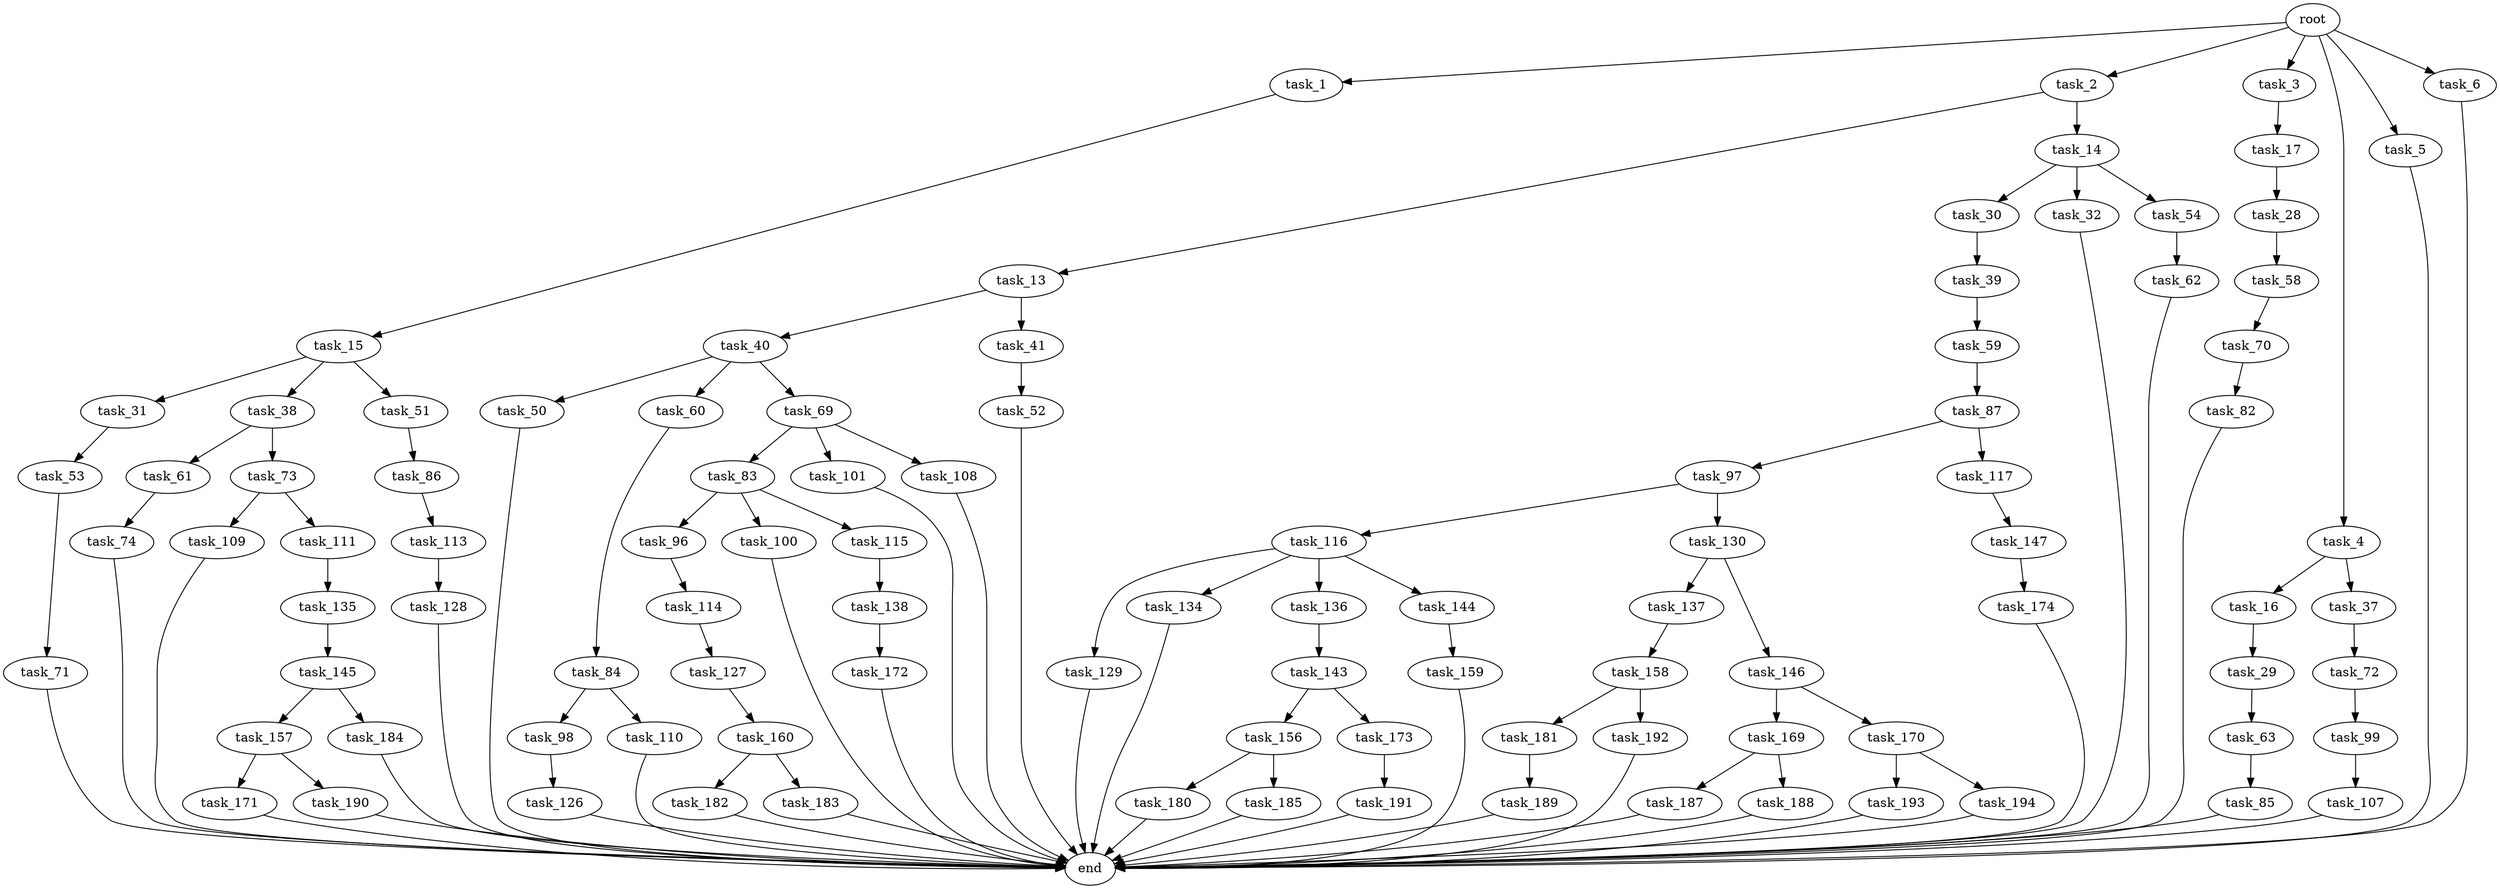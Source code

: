 digraph G {
  root [size="0.000000"];
  task_1 [size="121924228838.000000"];
  task_2 [size="244717215417.000000"];
  task_3 [size="134217728000.000000"];
  task_4 [size="4151735555.000000"];
  task_5 [size="231928233984.000000"];
  task_6 [size="549755813888.000000"];
  task_13 [size="860353992.000000"];
  task_14 [size="11482756950.000000"];
  task_15 [size="109327612427.000000"];
  task_16 [size="782757789696.000000"];
  task_17 [size="58479526184.000000"];
  task_28 [size="30052204948.000000"];
  task_29 [size="156840348930.000000"];
  task_30 [size="782757789696.000000"];
  task_31 [size="1850968415.000000"];
  task_32 [size="189734025003.000000"];
  task_37 [size="32863351292.000000"];
  task_38 [size="11275731247.000000"];
  task_39 [size="24245356665.000000"];
  task_40 [size="1427198198.000000"];
  task_41 [size="8589934592.000000"];
  task_50 [size="208301490252.000000"];
  task_51 [size="15838851876.000000"];
  task_52 [size="231928233984.000000"];
  task_53 [size="470487209.000000"];
  task_54 [size="28953446937.000000"];
  task_58 [size="3885832853.000000"];
  task_59 [size="368293445632.000000"];
  task_60 [size="29825750683.000000"];
  task_61 [size="1073741824000.000000"];
  task_62 [size="8548030122.000000"];
  task_63 [size="335229972884.000000"];
  task_69 [size="1768205520.000000"];
  task_70 [size="82515661125.000000"];
  task_71 [size="782757789696.000000"];
  task_72 [size="287291254144.000000"];
  task_73 [size="134217728000.000000"];
  task_74 [size="846071255944.000000"];
  task_82 [size="782757789696.000000"];
  task_83 [size="1751640808.000000"];
  task_84 [size="28102668539.000000"];
  task_85 [size="5054408578.000000"];
  task_86 [size="1073741824000.000000"];
  task_87 [size="30887441110.000000"];
  task_96 [size="12854970454.000000"];
  task_97 [size="15536764754.000000"];
  task_98 [size="20150886439.000000"];
  task_99 [size="7194248880.000000"];
  task_100 [size="19380470153.000000"];
  task_101 [size="68719476736.000000"];
  task_107 [size="46709335674.000000"];
  task_108 [size="860634695298.000000"];
  task_109 [size="4785481620.000000"];
  task_110 [size="12263748740.000000"];
  task_111 [size="530944975607.000000"];
  task_113 [size="782757789696.000000"];
  task_114 [size="540253639421.000000"];
  task_115 [size="1029457403374.000000"];
  task_116 [size="91590395263.000000"];
  task_117 [size="279924461348.000000"];
  task_126 [size="8073716798.000000"];
  task_127 [size="8949044652.000000"];
  task_128 [size="9064970356.000000"];
  task_129 [size="1073741824000.000000"];
  task_130 [size="31296164825.000000"];
  task_134 [size="231928233984.000000"];
  task_135 [size="7356638890.000000"];
  task_136 [size="3169317131.000000"];
  task_137 [size="115282317697.000000"];
  task_138 [size="549755813888.000000"];
  task_143 [size="345789344538.000000"];
  task_144 [size="16071124620.000000"];
  task_145 [size="26156206747.000000"];
  task_146 [size="86060071356.000000"];
  task_147 [size="368293445632.000000"];
  task_156 [size="334783376849.000000"];
  task_157 [size="134217728000.000000"];
  task_158 [size="4702496562.000000"];
  task_159 [size="28959134872.000000"];
  task_160 [size="43194761470.000000"];
  task_169 [size="368293445632.000000"];
  task_170 [size="34394814978.000000"];
  task_171 [size="403135438643.000000"];
  task_172 [size="174579653332.000000"];
  task_173 [size="24267338272.000000"];
  task_174 [size="28991029248.000000"];
  task_180 [size="284177960373.000000"];
  task_181 [size="45336855072.000000"];
  task_182 [size="29365937646.000000"];
  task_183 [size="230011339462.000000"];
  task_184 [size="28715633391.000000"];
  task_185 [size="4290771521.000000"];
  task_187 [size="28991029248.000000"];
  task_188 [size="160075946268.000000"];
  task_189 [size="1097835283436.000000"];
  task_190 [size="5452143736.000000"];
  task_191 [size="782757789696.000000"];
  task_192 [size="8589934592.000000"];
  task_193 [size="99049257207.000000"];
  task_194 [size="9667149808.000000"];
  end [size="0.000000"];

  root -> task_1 [size="1.000000"];
  root -> task_2 [size="1.000000"];
  root -> task_3 [size="1.000000"];
  root -> task_4 [size="1.000000"];
  root -> task_5 [size="1.000000"];
  root -> task_6 [size="1.000000"];
  task_1 -> task_15 [size="209715200.000000"];
  task_2 -> task_13 [size="411041792.000000"];
  task_2 -> task_14 [size="411041792.000000"];
  task_3 -> task_17 [size="209715200.000000"];
  task_4 -> task_16 [size="134217728.000000"];
  task_4 -> task_37 [size="134217728.000000"];
  task_5 -> end [size="1.000000"];
  task_6 -> end [size="1.000000"];
  task_13 -> task_40 [size="33554432.000000"];
  task_13 -> task_41 [size="33554432.000000"];
  task_14 -> task_30 [size="209715200.000000"];
  task_14 -> task_32 [size="209715200.000000"];
  task_14 -> task_54 [size="209715200.000000"];
  task_15 -> task_31 [size="134217728.000000"];
  task_15 -> task_38 [size="134217728.000000"];
  task_15 -> task_51 [size="134217728.000000"];
  task_16 -> task_29 [size="679477248.000000"];
  task_17 -> task_28 [size="75497472.000000"];
  task_28 -> task_58 [size="536870912.000000"];
  task_29 -> task_63 [size="134217728.000000"];
  task_30 -> task_39 [size="679477248.000000"];
  task_31 -> task_53 [size="134217728.000000"];
  task_32 -> end [size="1.000000"];
  task_37 -> task_72 [size="33554432.000000"];
  task_38 -> task_61 [size="411041792.000000"];
  task_38 -> task_73 [size="411041792.000000"];
  task_39 -> task_59 [size="838860800.000000"];
  task_40 -> task_50 [size="134217728.000000"];
  task_40 -> task_60 [size="134217728.000000"];
  task_40 -> task_69 [size="134217728.000000"];
  task_41 -> task_52 [size="33554432.000000"];
  task_50 -> end [size="1.000000"];
  task_51 -> task_86 [size="536870912.000000"];
  task_52 -> end [size="1.000000"];
  task_53 -> task_71 [size="33554432.000000"];
  task_54 -> task_62 [size="679477248.000000"];
  task_58 -> task_70 [size="134217728.000000"];
  task_59 -> task_87 [size="411041792.000000"];
  task_60 -> task_84 [size="838860800.000000"];
  task_61 -> task_74 [size="838860800.000000"];
  task_62 -> end [size="1.000000"];
  task_63 -> task_85 [size="301989888.000000"];
  task_69 -> task_83 [size="33554432.000000"];
  task_69 -> task_101 [size="33554432.000000"];
  task_69 -> task_108 [size="33554432.000000"];
  task_70 -> task_82 [size="75497472.000000"];
  task_71 -> end [size="1.000000"];
  task_72 -> task_99 [size="209715200.000000"];
  task_73 -> task_109 [size="209715200.000000"];
  task_73 -> task_111 [size="209715200.000000"];
  task_74 -> end [size="1.000000"];
  task_82 -> end [size="1.000000"];
  task_83 -> task_96 [size="33554432.000000"];
  task_83 -> task_100 [size="33554432.000000"];
  task_83 -> task_115 [size="33554432.000000"];
  task_84 -> task_98 [size="536870912.000000"];
  task_84 -> task_110 [size="536870912.000000"];
  task_85 -> end [size="1.000000"];
  task_86 -> task_113 [size="838860800.000000"];
  task_87 -> task_97 [size="536870912.000000"];
  task_87 -> task_117 [size="536870912.000000"];
  task_96 -> task_114 [size="411041792.000000"];
  task_97 -> task_116 [size="536870912.000000"];
  task_97 -> task_130 [size="536870912.000000"];
  task_98 -> task_126 [size="536870912.000000"];
  task_99 -> task_107 [size="134217728.000000"];
  task_100 -> end [size="1.000000"];
  task_101 -> end [size="1.000000"];
  task_107 -> end [size="1.000000"];
  task_108 -> end [size="1.000000"];
  task_109 -> end [size="1.000000"];
  task_110 -> end [size="1.000000"];
  task_111 -> task_135 [size="679477248.000000"];
  task_113 -> task_128 [size="679477248.000000"];
  task_114 -> task_127 [size="536870912.000000"];
  task_115 -> task_138 [size="679477248.000000"];
  task_116 -> task_129 [size="411041792.000000"];
  task_116 -> task_134 [size="411041792.000000"];
  task_116 -> task_136 [size="411041792.000000"];
  task_116 -> task_144 [size="411041792.000000"];
  task_117 -> task_147 [size="301989888.000000"];
  task_126 -> end [size="1.000000"];
  task_127 -> task_160 [size="838860800.000000"];
  task_128 -> end [size="1.000000"];
  task_129 -> end [size="1.000000"];
  task_130 -> task_137 [size="536870912.000000"];
  task_130 -> task_146 [size="536870912.000000"];
  task_134 -> end [size="1.000000"];
  task_135 -> task_145 [size="134217728.000000"];
  task_136 -> task_143 [size="134217728.000000"];
  task_137 -> task_158 [size="411041792.000000"];
  task_138 -> task_172 [size="536870912.000000"];
  task_143 -> task_156 [size="301989888.000000"];
  task_143 -> task_173 [size="301989888.000000"];
  task_144 -> task_159 [size="33554432.000000"];
  task_145 -> task_157 [size="411041792.000000"];
  task_145 -> task_184 [size="411041792.000000"];
  task_146 -> task_169 [size="75497472.000000"];
  task_146 -> task_170 [size="75497472.000000"];
  task_147 -> task_174 [size="411041792.000000"];
  task_156 -> task_180 [size="411041792.000000"];
  task_156 -> task_185 [size="411041792.000000"];
  task_157 -> task_171 [size="209715200.000000"];
  task_157 -> task_190 [size="209715200.000000"];
  task_158 -> task_181 [size="536870912.000000"];
  task_158 -> task_192 [size="536870912.000000"];
  task_159 -> end [size="1.000000"];
  task_160 -> task_182 [size="75497472.000000"];
  task_160 -> task_183 [size="75497472.000000"];
  task_169 -> task_187 [size="411041792.000000"];
  task_169 -> task_188 [size="411041792.000000"];
  task_170 -> task_193 [size="75497472.000000"];
  task_170 -> task_194 [size="75497472.000000"];
  task_171 -> end [size="1.000000"];
  task_172 -> end [size="1.000000"];
  task_173 -> task_191 [size="679477248.000000"];
  task_174 -> end [size="1.000000"];
  task_180 -> end [size="1.000000"];
  task_181 -> task_189 [size="209715200.000000"];
  task_182 -> end [size="1.000000"];
  task_183 -> end [size="1.000000"];
  task_184 -> end [size="1.000000"];
  task_185 -> end [size="1.000000"];
  task_187 -> end [size="1.000000"];
  task_188 -> end [size="1.000000"];
  task_189 -> end [size="1.000000"];
  task_190 -> end [size="1.000000"];
  task_191 -> end [size="1.000000"];
  task_192 -> end [size="1.000000"];
  task_193 -> end [size="1.000000"];
  task_194 -> end [size="1.000000"];
}
